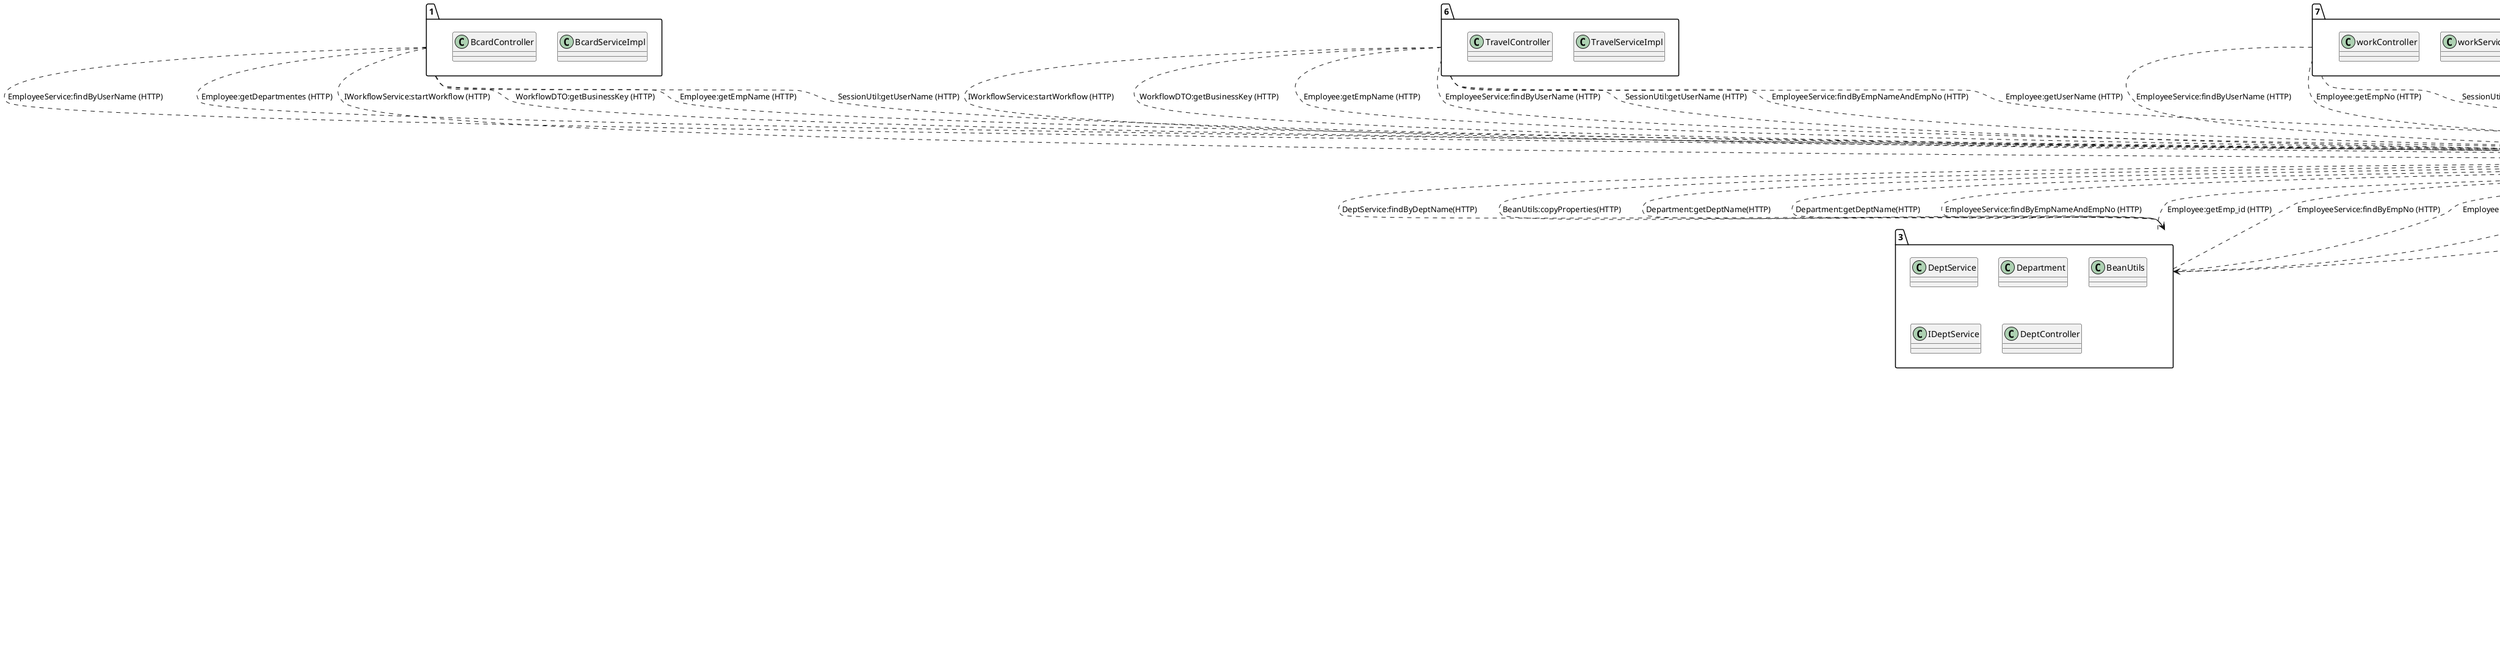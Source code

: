 @startuml
package "2"{
class IWorkflowService
class WorkflowDTO
class Employee
class EmployeeServiceImpl
class WorkflowService
class EmployeeController
class EmployeeService
class EmployeeDao
class EmployeeDTO
class LoginController
class EmployeeQueryDTO
class MenuController
class ExtAjaxResponse
class SessionUtil
class ProcessDefinitionController
class ExcelUtils
class ExportExcel
class ExtForm
class ProcessDefinitionDTO
class EmployeeServiceHandleRequest
class SessionUtilHandleRequest
class EmployeeHandleRequest
class EmployeeDaoHandleRequest
class IWorkflowServiceHandleRequest
class WorkflowDTOHandleRequest
class DeptServiceRequestInterfaceImpl
class DepartmentRequestInterfaceImpl
class BeanUtilsRequestInterfaceImpl
class GroupRoleServiceRequestInterfaceImpl
class GroupRoleRequestInterfaceImpl
class ExtjsPageRequestRequestInterfaceImpl
interface DeptServiceDTOInterface
interface DeptServiceRequestInterface
interface DepartmentRequestInterface
interface BeanUtilsRequestInterface
interface GroupRoleServiceDTOInterface
interface GroupRoleServiceRequestInterface
interface GroupRoleRequestInterface
interface ExtjsPageRequestDTOInterface
interface ExtjsPageRequestRequestInterface
class SchedulEventDTO
class BcardDTO
class DepartmentDTO
class DeptServiceDTO
class GroupRoleDTO
class GroupRoleServiceDTO
class ExtjsPageRequestDTO
class TravelDTO
class LeaveDTO
class WorkDTO
}
package "0"{
class RoomCleanController
class RoomCleanController
}
package "1"{
class BcardServiceImpl
class BcardServiceImpl
class BcardServiceImpl
class BcardController
class BcardController
class BcardController
}
package "3"{
class DeptService
class Department
class DeptService
class BeanUtils
class Department
class Department
class IDeptService
class IDeptService
class DeptController
class DeptController
}
package "4"{
class InStorageService
class InStorageService
class InStorageService
class InStorageService
class InStorageController
}
package "5"{
class GroupRoleService
class GroupRole
class GroupRoleService
class GroupRole
class GroupRoleImpl
}
package "6"{
class TravelServiceImpl
class TravelServiceImpl
class TravelServiceImpl
class TravelServiceImpl
class TravelController
class TravelController
class TravelController
}
package "7"{
class workServiceImpl
class workServiceImpl
class workController
}
package "8"{
class LeaveService
class LeaveService
class LeaveService
class ReportBackEndProcessor
class ReportBackEndProcessor
class AfterModifyApplyContentProcessor
class AfterModifyApplyContentProcessor
class LeaveController
class LeaveController
class LeaveController
}
package "9"{
class CalendarEventController
class CalendarEventController
class CalendarEventController
class SchedulEventServiceImpl
}
package "10"{
class ExtjsPageRequest
class ExtjsPageRequest
class OutController
class InController
class InSendController
class InSendController
}
package "11"{
class RoomOrderService
class RoomOrderController
}
package "12"{
class SalaryService
}
package "13"{
}
package "14"{
}
package "15"{
}
package "16"{
}
"2"..>"3":DeptService:findByDeptName(HTTP)
"2"..>"3":Department:getDeptName(HTTP)
"2"..>"3":DeptService:findByDeptName(HTTP)
"2"..>"3":BeanUtils:copyProperties(HTTP)
"2"..>"3":Department:getDeptName(HTTP)
"2"..>"3":Department:getDeptName(HTTP)
"2"..>"5":GroupRoleService:findByGroupName(HTTP)
"2"..>"5":GroupRole:getGroupId(HTTP)
"2"..>"5":GroupRoleService:findByGroupName(HTTP)
"2"..>"5":GroupRole:getGroupId(HTTP)
"2"..>"10":ExtjsPageRequest:getPageable(HTTP)
"2"..>"10":ExtjsPageRequest:getPageable(HTTP)
"0"..>"2":SessionUtil:getUserName (HTTP)
"0"..>"2":EmployeeService:findByUserName (HTTP)
"1"..>"2":IWorkflowService:startWorkflow (HTTP)
"1"..>"2":WorkflowDTO:getBusinessKey (HTTP)
"1"..>"2":Employee:getEmpName (HTTP)
"1"..>"2":SessionUtil:getUserName (HTTP)
"1"..>"2":EmployeeService:findByUserName (HTTP)
"1"..>"2":Employee:getDepartmentes (HTTP)
"3"..>"2":EmployeeService:findByEmpNameAndEmpNo (HTTP)
"3"..>"2":Employee:getEmp_id (HTTP)
"3"..>"2":EmployeeService:findByEmpNo (HTTP)
"3"..>"2":Employee:getEmp_id (HTTP)
"4"..>"2":Employee:getUserName (HTTP)
"4"..>"2":IWorkflowService:startWorkflow (HTTP)
"4"..>"2":EmployeeDao:findByUserName (HTTP)
"4"..>"2":WorkflowDTO:getBusinessKey (HTTP)
"4"..>"2":SessionUtil:getUserName (HTTP)
"5"..>"2":IWorkflowService:addGroup (HTTP)
"6"..>"2":IWorkflowService:startWorkflow (HTTP)
"6"..>"2":WorkflowDTO:getBusinessKey (HTTP)
"6"..>"2":Employee:getEmpName (HTTP)
"6"..>"2":EmployeeService:findByUserName (HTTP)
"6"..>"2":SessionUtil:getUserName (HTTP)
"6"..>"2":EmployeeService:findByEmpNameAndEmpNo (HTTP)
"6"..>"2":Employee:getUserName (HTTP)
"7"..>"2":EmployeeService:findByUserName (HTTP)
"7"..>"2":Employee:getEmpNo (HTTP)
"7"..>"2":SessionUtil:getUserName (HTTP)
"8"..>"2":IWorkflowService:startWorkflow (HTTP)
"8"..>"2":WorkflowDTO:getBusinessKey (HTTP)
"8"..>"2":Employee:getEmpName (HTTP)
"8"..>"2":Employee:getDepartmentes (HTTP)
"8"..>"2":EmployeeService:findByEmpNo (HTTP)
"8"..>"2":Employee:getDepartmentes (HTTP)
"8"..>"2":EmployeeService:findByEmpNo (HTTP)
"8"..>"2":SessionUtil:getUserName (HTTP)
"8"..>"2":EmployeeService:findByUserName (HTTP)
"8"..>"2":Employee:getDepartmentes (HTTP)
"9"..>"2":EmployeeService:findByEmpNameAndEmpNo (HTTP)
"9"..>"2":SessionUtil:getUserName (HTTP)
"9"..>"2":Employee:getDepartmentes (HTTP)
"9"..>"2":Employee:getEmpName (HTTP)
"10"..>"2":Employee:getUserName (HTTP)
"10"..>"2":Employee:getUserName (HTTP)
"10"..>"2":SessionUtil:getUserName (HTTP)
"10"..>"2":EmployeeService:findByUserName (HTTP)
"11"..>"2":EmployeeDao:findByUserName (HTTP)
"11"..>"2":SessionUtil:getUser (HTTP)
"12"..>"2":Employee:getEmpNo (HTTP)
@enduml